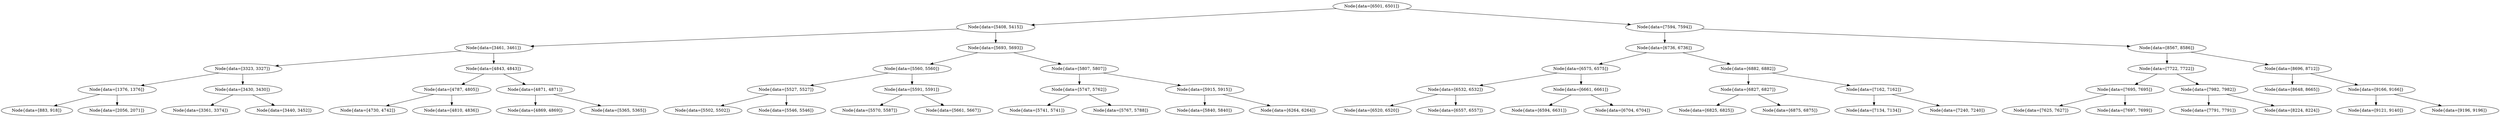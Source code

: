 digraph G{
1957005830 [label="Node{data=[6501, 6501]}"]
1957005830 -> 1929955360
1929955360 [label="Node{data=[5408, 5415]}"]
1929955360 -> 1566578738
1566578738 [label="Node{data=[3461, 3461]}"]
1566578738 -> 1017215299
1017215299 [label="Node{data=[3323, 3327]}"]
1017215299 -> 1678516587
1678516587 [label="Node{data=[1376, 1376]}"]
1678516587 -> 1366342658
1366342658 [label="Node{data=[883, 918]}"]
1678516587 -> 202149782
202149782 [label="Node{data=[2056, 2071]}"]
1017215299 -> 1003521077
1003521077 [label="Node{data=[3430, 3430]}"]
1003521077 -> 1045622109
1045622109 [label="Node{data=[3361, 3374]}"]
1003521077 -> 1788270137
1788270137 [label="Node{data=[3440, 3452]}"]
1566578738 -> 42898626
42898626 [label="Node{data=[4843, 4843]}"]
42898626 -> 1027623306
1027623306 [label="Node{data=[4787, 4805]}"]
1027623306 -> 349270906
349270906 [label="Node{data=[4730, 4742]}"]
1027623306 -> 1210734791
1210734791 [label="Node{data=[4810, 4836]}"]
42898626 -> 1047854468
1047854468 [label="Node{data=[4871, 4871]}"]
1047854468 -> 21491673
21491673 [label="Node{data=[4869, 4869]}"]
1047854468 -> 504497704
504497704 [label="Node{data=[5365, 5365]}"]
1929955360 -> 82086221
82086221 [label="Node{data=[5693, 5693]}"]
82086221 -> 501599368
501599368 [label="Node{data=[5560, 5560]}"]
501599368 -> 602063306
602063306 [label="Node{data=[5527, 5527]}"]
602063306 -> 760197336
760197336 [label="Node{data=[5502, 5502]}"]
602063306 -> 230816477
230816477 [label="Node{data=[5546, 5546]}"]
501599368 -> 1056175713
1056175713 [label="Node{data=[5591, 5591]}"]
1056175713 -> 195730660
195730660 [label="Node{data=[5570, 5587]}"]
1056175713 -> 1530078265
1530078265 [label="Node{data=[5661, 5667]}"]
82086221 -> 1495673488
1495673488 [label="Node{data=[5807, 5807]}"]
1495673488 -> 2017959723
2017959723 [label="Node{data=[5747, 5762]}"]
2017959723 -> 659906939
659906939 [label="Node{data=[5741, 5741]}"]
2017959723 -> 1703254852
1703254852 [label="Node{data=[5767, 5788]}"]
1495673488 -> 228548558
228548558 [label="Node{data=[5915, 5915]}"]
228548558 -> 1231370129
1231370129 [label="Node{data=[5840, 5840]}"]
228548558 -> 1169672575
1169672575 [label="Node{data=[6264, 6264]}"]
1957005830 -> 203498806
203498806 [label="Node{data=[7594, 7594]}"]
203498806 -> 2067233363
2067233363 [label="Node{data=[6736, 6736]}"]
2067233363 -> 453903131
453903131 [label="Node{data=[6575, 6575]}"]
453903131 -> 1611255092
1611255092 [label="Node{data=[6532, 6532]}"]
1611255092 -> 1703169174
1703169174 [label="Node{data=[6520, 6520]}"]
1611255092 -> 622938007
622938007 [label="Node{data=[6557, 6557]}"]
453903131 -> 1314688755
1314688755 [label="Node{data=[6661, 6661]}"]
1314688755 -> 1620216417
1620216417 [label="Node{data=[6594, 6631]}"]
1314688755 -> 657820185
657820185 [label="Node{data=[6704, 6704]}"]
2067233363 -> 134708375
134708375 [label="Node{data=[6882, 6882]}"]
134708375 -> 579227762
579227762 [label="Node{data=[6827, 6827]}"]
579227762 -> 1446188993
1446188993 [label="Node{data=[6825, 6825]}"]
579227762 -> 1566390876
1566390876 [label="Node{data=[6875, 6875]}"]
134708375 -> 1846351524
1846351524 [label="Node{data=[7162, 7162]}"]
1846351524 -> 2115555031
2115555031 [label="Node{data=[7134, 7134]}"]
1846351524 -> 811287498
811287498 [label="Node{data=[7240, 7240]}"]
203498806 -> 73404487
73404487 [label="Node{data=[8567, 8586]}"]
73404487 -> 39751257
39751257 [label="Node{data=[7722, 7722]}"]
39751257 -> 973641395
973641395 [label="Node{data=[7695, 7695]}"]
973641395 -> 1353172779
1353172779 [label="Node{data=[7625, 7627]}"]
973641395 -> 1421940560
1421940560 [label="Node{data=[7697, 7699]}"]
39751257 -> 572225495
572225495 [label="Node{data=[7982, 7982]}"]
572225495 -> 1557712937
1557712937 [label="Node{data=[7791, 7791]}"]
572225495 -> 849922566
849922566 [label="Node{data=[8224, 8224]}"]
73404487 -> 1854873748
1854873748 [label="Node{data=[8696, 8712]}"]
1854873748 -> 391333725
391333725 [label="Node{data=[8648, 8665]}"]
1854873748 -> 219186182
219186182 [label="Node{data=[9166, 9166]}"]
219186182 -> 2040301400
2040301400 [label="Node{data=[9121, 9140]}"]
219186182 -> 1845527423
1845527423 [label="Node{data=[9196, 9196]}"]
}
